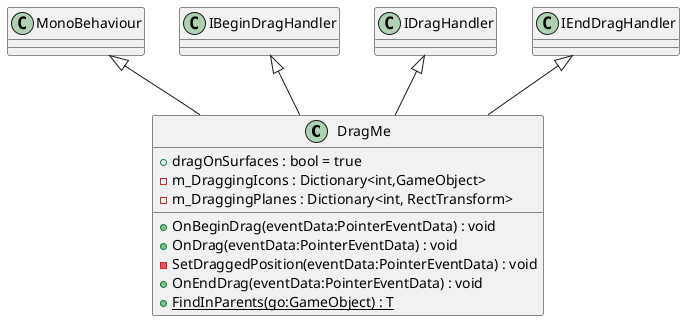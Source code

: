 @startuml
class DragMe {
    + dragOnSurfaces : bool = true
    - m_DraggingIcons : Dictionary<int,GameObject>
    - m_DraggingPlanes : Dictionary<int, RectTransform>
    + OnBeginDrag(eventData:PointerEventData) : void
    + OnDrag(eventData:PointerEventData) : void
    - SetDraggedPosition(eventData:PointerEventData) : void
    + OnEndDrag(eventData:PointerEventData) : void
    {static} + FindInParents(go:GameObject) : T
}
MonoBehaviour <|-- DragMe
IBeginDragHandler <|-- DragMe
IDragHandler <|-- DragMe
IEndDragHandler <|-- DragMe
@enduml
